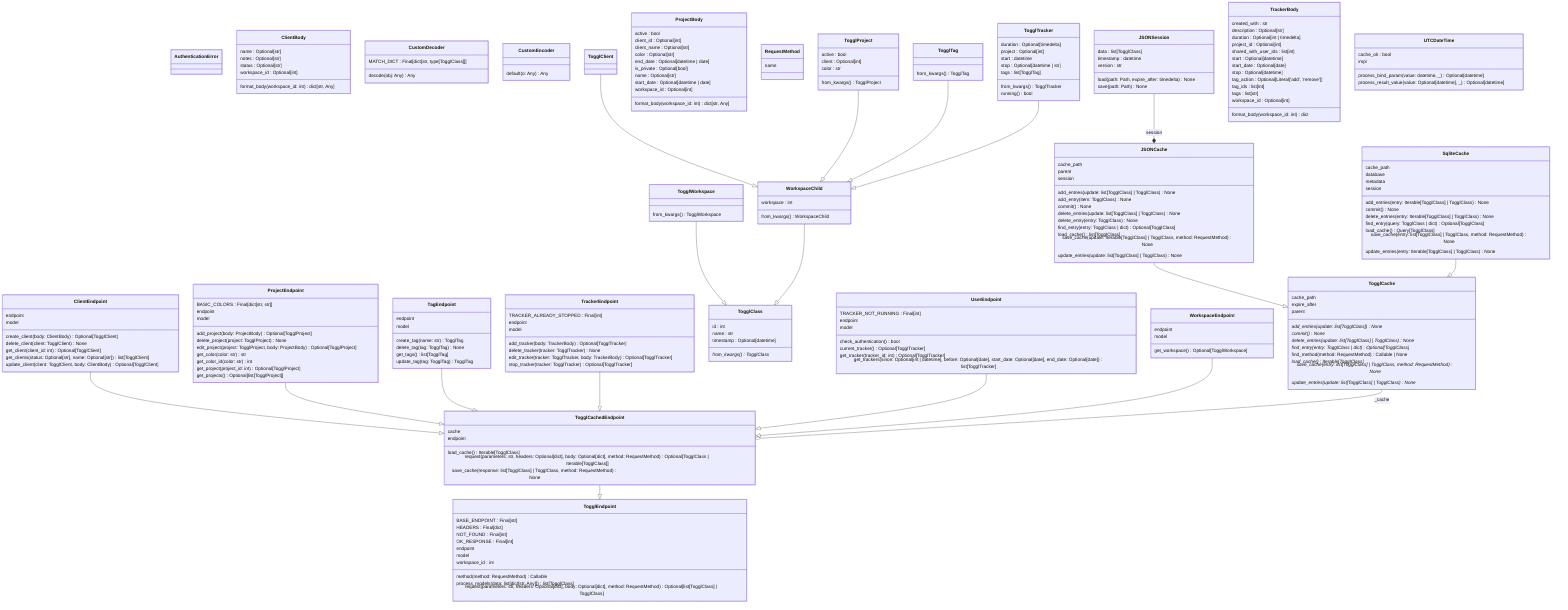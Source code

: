 classDiagram
  class AuthenticationError {
  }
  class ClientBody {
    name : Optional[str]
    notes : Optional[str]
    status : Optional[str]
    workspace_id : Optional[int]
    format_body(workspace_id: int) dict[str, Any]
  }
  class ClientEndpoint {
    endpoint
    model
    create_client(body: ClientBody) Optional[TogglClient]
    delete_client(client: TogglClient) None
    get_client(client_id: int) Optional[TogglClient]
    get_clients(status: Optional[str], name: Optional[str]) list[TogglClient]
    update_client(client: TogglClient, body: ClientBody) Optional[TogglClient]
  }
  class CustomDecoder {
    MATCH_DICT : Final[dict[str, type[TogglClass]]]
    decode(obj: Any) Any
  }
  class CustomEncoder {
    default(o: Any) Any
  }
  class JSONCache {
    cache_path
    parent
    session
    add_entries(update: list[TogglClass] | TogglClass) None
    add_entry(item: TogglClass) None
    commit() None
    delete_entries(update: list[TogglClass] | TogglClass) None
    delete_entry(entry: TogglClass) None
    find_entry(entry: TogglClass | dict) Optional[TogglClass]
    load_cache() list[TogglClass]
    save_cache(update: Iterable[TogglClass] | TogglClass, method: RequestMethod) None
    update_entries(update: list[TogglClass] | TogglClass) None
  }
  class JSONSession {
    data : list[TogglClass]
    timestamp : datetime
    version : str
    load(path: Path, expire_after: timedelta) None
    save(path: Path) None
  }
  class ProjectBody {
    active : bool
    client_id : Optional[int]
    client_name : Optional[str]
    color : Optional[str]
    end_date : Optional[datetime | date]
    is_private : Optional[bool]
    name : Optional[str]
    start_date : Optional[datetime | date]
    workspace_id : Optional[int]
    format_body(workspace_id: int) dict[str, Any]
  }
  class ProjectEndpoint {
    BASIC_COLORS : Final[dict[str, str]]
    endpoint
    model
    add_project(body: ProjectBody) Optional[TogglProject]
    delete_project(project: TogglProject) None
    edit_project(project: TogglProject, body: ProjectBody) Optional[TogglProject]
    get_color(color: str) str
    get_color_id(color: str) int
    get_project(project_id: int) Optional[TogglProject]
    get_projects() Optional[list[TogglProject]]
  }
  class RequestMethod {
    name
  }
  class SqliteCache {
    cache_path
    database
    metadata
    session
    add_entries(entry: Iterable[TogglClass] | TogglClass) None
    commit() None
    delete_entries(entry: Iterable[TogglClass] | TogglClass) None
    find_entry(query: TogglClass | dict) Optional[TogglClass]
    load_cache() Query[TogglClass]
    save_cache(entry: list[TogglClass] | TogglClass, method: RequestMethod) None
    update_entries(entry: Iterable[TogglClass] | TogglClass) None
  }
  class TagEndpoint {
    endpoint
    model
    create_tag(name: str) TogglTag
    delete_tag(tag: TogglTag) None
    get_tags() list[TogglTag]
    update_tag(tag: TogglTag) TogglTag
  }
  class TogglCache {
    cache_path
    expire_after
    parent
    add_entries(update: list[TogglClass])* None
    commit()* None
    delete_entries(update: list[TogglClass] | TogglClass)* None
    find_entry(entry: TogglClass | dict)* Optional[TogglClass]
    find_method(method: RequestMethod) Callable | None
    load_cache()* Iterable[TogglClass]
    save_cache(entry: list[TogglClass] | TogglClass, method: RequestMethod)* None
    update_entries(update: list[TogglClass] | TogglClass)* None
  }
  class TogglCachedEndpoint {
    cache
    endpoint
    load_cache() Iterable[TogglClass]
    request(parameters: str, headers: Optional[dict], body: Optional[dict], method: RequestMethod) Optional[TogglClass | Iterable[TogglClass]]
    save_cache(response: list[TogglClass] | TogglClass, method: RequestMethod) None
  }
  class TogglClass {
    id : int
    name : str
    timestamp : Optional[datetime]
    from_kwargs()* TogglClass
  }
  class TogglClient {
  }
  class TogglEndpoint {
    BASE_ENDPOINT : Final[str]
    HEADERS : Final[dict]
    NOT_FOUND : Final[int]
    OK_RESPONSE : Final[int]
    endpoint
    model
    workspace_id : int
    method(method: RequestMethod) Callable
    process_models(data: list[dict[str, Any]]) list[TogglClass]
    request(parameters: str, headers: Optional[dict], body: Optional[dict], method: RequestMethod) Optional[list[TogglClass] | TogglClass]
  }
  class TogglProject {
    active : bool
    client : Optional[int]
    color : str
    from_kwargs() TogglProject
  }
  class TogglTag {
    from_kwargs() TogglTag
  }
  class TogglTracker {
    duration : Optional[timedelta]
    project : Optional[int]
    start : datetime
    stop : Optional[datetime | str]
    tags : list[TogglTag]
    from_kwargs() TogglTracker
    running() bool
  }
  class TogglWorkspace {
    from_kwargs() TogglWorkspace
  }
  class TrackerBody {
    created_with : str
    description : Optional[str]
    duration : Optional[int | timedelta]
    project_id : Optional[int]
    shared_with_user_ids : list[int]
    start : Optional[datetime]
    start_date : Optional[date]
    stop : Optional[datetime]
    tag_action : Optional[Literal['add', 'remove']]
    tag_ids : list[int]
    tags : list[str]
    workspace_id : Optional[int]
    format_body(workspace_id: int) dict
  }
  class TrackerEndpoint {
    TRACKER_ALREADY_STOPPED : Final[int]
    endpoint
    model
    add_tracker(body: TrackerBody) Optional[TogglTracker]
    delete_tracker(tracker: TogglTracker) None
    edit_tracker(tracker: TogglTracker, body: TrackerBody) Optional[TogglTracker]
    stop_tracker(tracker: TogglTracker) Optional[TogglTracker]
  }
  class UTCDateTime {
    cache_ok : bool
    impl
    process_bind_param(value: datetime, _) Optional[datetime]
    process_result_value(value: Optional[datetime], _) Optional[datetime]
  }
  class UserEndpoint {
    TRACKER_NOT_RUNNING : Final[int]
    endpoint
    model
    check_authentication() bool
    current_tracker() Optional[TogglTracker]
    get_tracker(tracker_id: int) Optional[TogglTracker]
    get_trackers(since: Optional[int | datetime], before: Optional[date], start_date: Optional[date], end_date: Optional[date]) list[TogglTracker]
  }
  class WorkspaceChild {
    workspace : int
    from_kwargs() WorkspaceChild
  }
  class WorkspaceEndpoint {
    endpoint
    model
    get_workspace() Optional[TogglWorkspace]
  }
  ClientEndpoint --|> TogglCachedEndpoint
  JSONCache --|> TogglCache
  SqliteCache --|> TogglCache
  TogglCachedEndpoint --|> TogglEndpoint
  TogglClient --|> WorkspaceChild
  TogglProject --|> WorkspaceChild
  TogglTag --|> WorkspaceChild
  TogglTracker --|> WorkspaceChild
  TogglWorkspace --|> TogglClass
  WorkspaceChild --|> TogglClass
  ProjectEndpoint --|> TogglCachedEndpoint
  TagEndpoint --|> TogglCachedEndpoint
  TrackerEndpoint --|> TogglCachedEndpoint
  UserEndpoint --|> TogglCachedEndpoint
  WorkspaceEndpoint --|> TogglCachedEndpoint
  JSONSession --* JSONCache : session
  TogglCache --o TogglCachedEndpoint : _cache